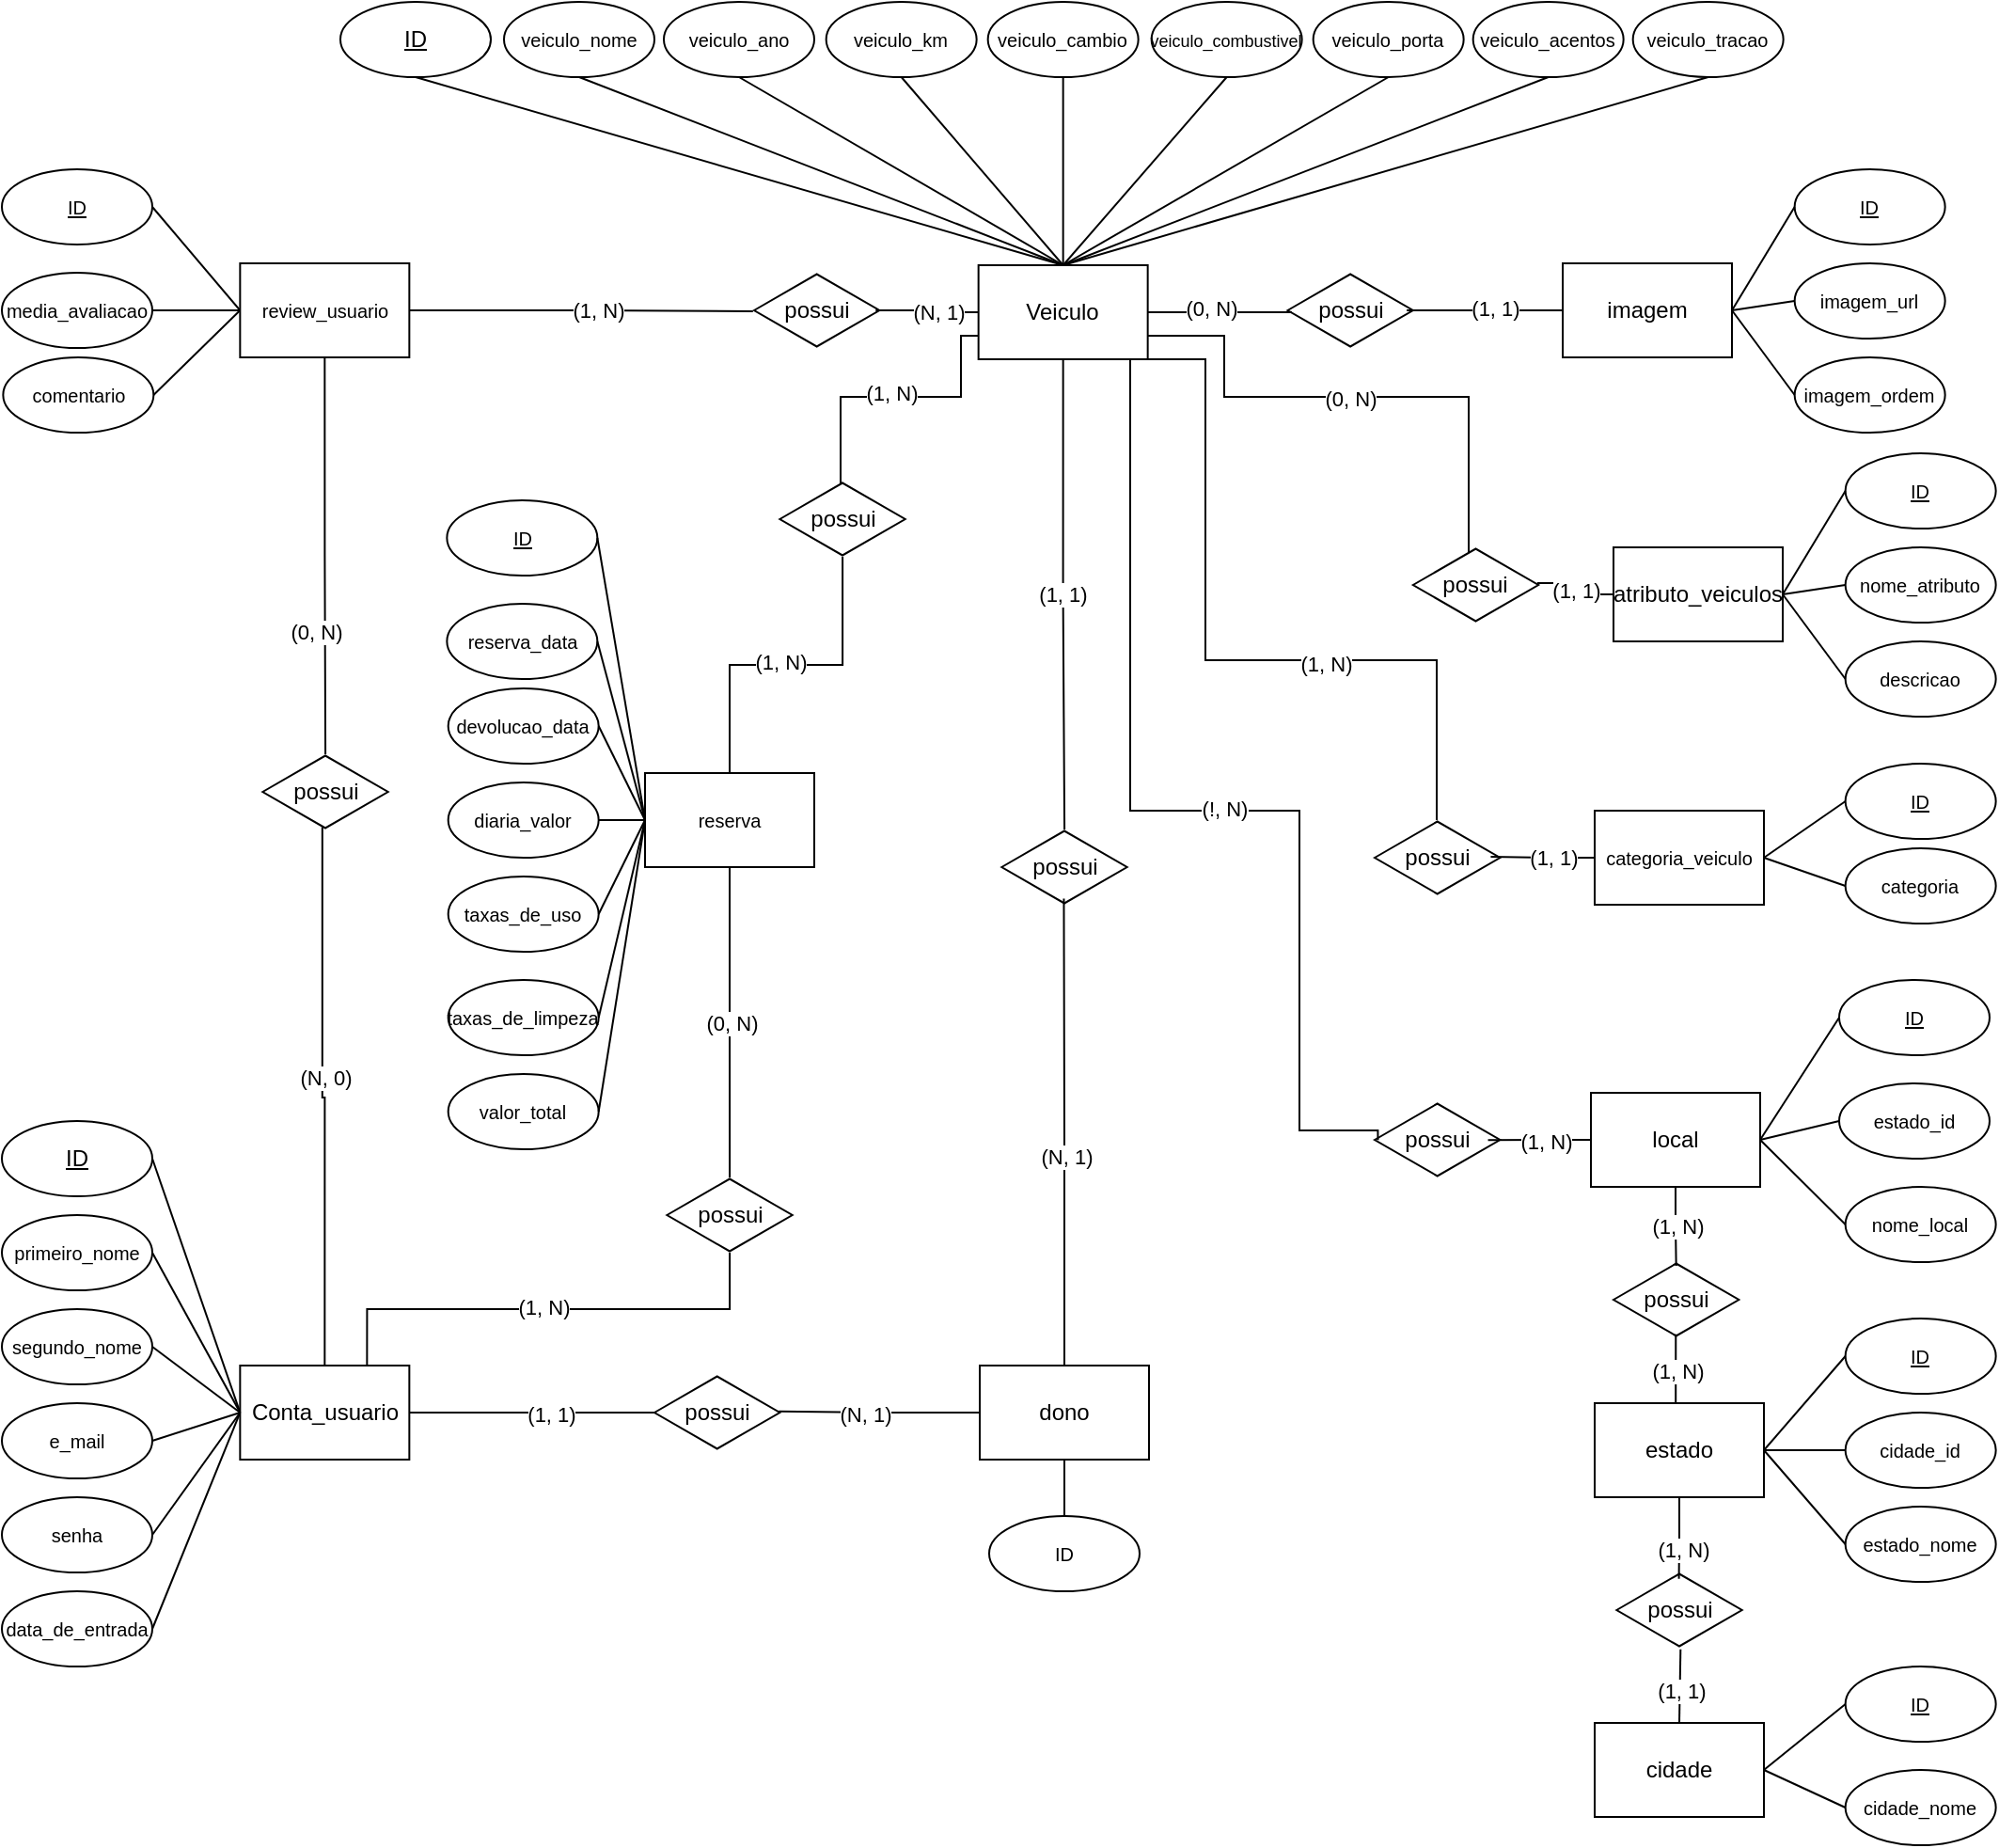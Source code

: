 <mxfile version="26.2.2">
  <diagram name="Página-1" id="MaBKxJqv_V6UGCbu_EVB">
    <mxGraphModel dx="2475" dy="948" grid="1" gridSize="10" guides="1" tooltips="1" connect="1" arrows="1" fold="1" page="1" pageScale="1" pageWidth="827" pageHeight="1169" math="0" shadow="0">
      <root>
        <mxCell id="0" />
        <mxCell id="1" parent="0" />
        <mxCell id="KZRNhTqpbelyh-CNQrek-55" style="edgeStyle=orthogonalEdgeStyle;rounded=0;orthogonalLoop=1;jettySize=auto;html=1;exitX=1;exitY=0.5;exitDx=0;exitDy=0;endArrow=none;startFill=0;" edge="1" parent="1" source="KZRNhTqpbelyh-CNQrek-3" target="KZRNhTqpbelyh-CNQrek-54">
          <mxGeometry relative="1" as="geometry" />
        </mxCell>
        <mxCell id="KZRNhTqpbelyh-CNQrek-57" value="(1, 1)" style="edgeLabel;html=1;align=center;verticalAlign=middle;resizable=0;points=[];" vertex="1" connectable="0" parent="KZRNhTqpbelyh-CNQrek-55">
          <mxGeometry x="0.162" y="-1" relative="1" as="geometry">
            <mxPoint as="offset" />
          </mxGeometry>
        </mxCell>
        <mxCell id="KZRNhTqpbelyh-CNQrek-180" style="edgeStyle=orthogonalEdgeStyle;rounded=0;orthogonalLoop=1;jettySize=auto;html=1;exitX=0.75;exitY=0;exitDx=0;exitDy=0;endArrow=none;startFill=0;" edge="1" parent="1" source="KZRNhTqpbelyh-CNQrek-3" target="KZRNhTqpbelyh-CNQrek-175">
          <mxGeometry relative="1" as="geometry" />
        </mxCell>
        <mxCell id="KZRNhTqpbelyh-CNQrek-181" value="(1, N)" style="edgeLabel;html=1;align=center;verticalAlign=middle;resizable=0;points=[];" vertex="1" connectable="0" parent="KZRNhTqpbelyh-CNQrek-180">
          <mxGeometry x="-0.023" y="1" relative="1" as="geometry">
            <mxPoint as="offset" />
          </mxGeometry>
        </mxCell>
        <mxCell id="KZRNhTqpbelyh-CNQrek-3" value="Conta_usuario" style="rounded=0;whiteSpace=wrap;html=1;" vertex="1" parent="1">
          <mxGeometry x="6.67" y="725" width="90" height="50" as="geometry" />
        </mxCell>
        <mxCell id="KZRNhTqpbelyh-CNQrek-4" value="&lt;u&gt;ID&lt;/u&gt;" style="ellipse;whiteSpace=wrap;html=1;" vertex="1" parent="1">
          <mxGeometry x="-120" y="595" width="80" height="40" as="geometry" />
        </mxCell>
        <mxCell id="KZRNhTqpbelyh-CNQrek-5" value="&lt;font style=&quot;font-size: 10px;&quot;&gt;primeiro_nome&lt;/font&gt;" style="ellipse;whiteSpace=wrap;html=1;" vertex="1" parent="1">
          <mxGeometry x="-120" y="645" width="80" height="40" as="geometry" />
        </mxCell>
        <mxCell id="KZRNhTqpbelyh-CNQrek-6" value="&lt;font style=&quot;font-size: 10px;&quot;&gt;segundo_nome&lt;/font&gt;" style="ellipse;whiteSpace=wrap;html=1;" vertex="1" parent="1">
          <mxGeometry x="-120" y="695" width="80" height="40" as="geometry" />
        </mxCell>
        <mxCell id="KZRNhTqpbelyh-CNQrek-7" value="&lt;font style=&quot;font-size: 10px;&quot;&gt;e_mail&lt;/font&gt;" style="ellipse;whiteSpace=wrap;html=1;" vertex="1" parent="1">
          <mxGeometry x="-120" y="745" width="80" height="40" as="geometry" />
        </mxCell>
        <mxCell id="KZRNhTqpbelyh-CNQrek-8" value="&lt;font style=&quot;font-size: 10px;&quot;&gt;data_de_entrada&lt;/font&gt;" style="ellipse;whiteSpace=wrap;html=1;" vertex="1" parent="1">
          <mxGeometry x="-120" y="845" width="80" height="40" as="geometry" />
        </mxCell>
        <mxCell id="KZRNhTqpbelyh-CNQrek-9" value="&lt;font style=&quot;font-size: 10px;&quot;&gt;senha&lt;/font&gt;" style="ellipse;whiteSpace=wrap;html=1;" vertex="1" parent="1">
          <mxGeometry x="-120" y="795" width="80" height="40" as="geometry" />
        </mxCell>
        <mxCell id="KZRNhTqpbelyh-CNQrek-13" value="" style="endArrow=none;html=1;rounded=0;entryX=1;entryY=0.5;entryDx=0;entryDy=0;exitX=0;exitY=0.5;exitDx=0;exitDy=0;" edge="1" parent="1" source="KZRNhTqpbelyh-CNQrek-3" target="KZRNhTqpbelyh-CNQrek-4">
          <mxGeometry width="50" height="50" relative="1" as="geometry">
            <mxPoint x="70" y="695" as="sourcePoint" />
            <mxPoint x="120" y="645" as="targetPoint" />
          </mxGeometry>
        </mxCell>
        <mxCell id="KZRNhTqpbelyh-CNQrek-14" value="" style="endArrow=none;html=1;rounded=0;entryX=1;entryY=0.5;entryDx=0;entryDy=0;exitX=0;exitY=0.5;exitDx=0;exitDy=0;" edge="1" parent="1" source="KZRNhTqpbelyh-CNQrek-3" target="KZRNhTqpbelyh-CNQrek-5">
          <mxGeometry width="50" height="50" relative="1" as="geometry">
            <mxPoint x="70" y="685" as="sourcePoint" />
            <mxPoint x="120" y="635" as="targetPoint" />
          </mxGeometry>
        </mxCell>
        <mxCell id="KZRNhTqpbelyh-CNQrek-15" value="" style="endArrow=none;html=1;rounded=0;entryX=1;entryY=0.5;entryDx=0;entryDy=0;exitX=0;exitY=0.5;exitDx=0;exitDy=0;" edge="1" parent="1" source="KZRNhTqpbelyh-CNQrek-3" target="KZRNhTqpbelyh-CNQrek-6">
          <mxGeometry width="50" height="50" relative="1" as="geometry">
            <mxPoint x="-10" y="835" as="sourcePoint" />
            <mxPoint x="40" y="785" as="targetPoint" />
          </mxGeometry>
        </mxCell>
        <mxCell id="KZRNhTqpbelyh-CNQrek-16" value="" style="endArrow=none;html=1;rounded=0;entryX=1;entryY=0.5;entryDx=0;entryDy=0;exitX=0;exitY=0.5;exitDx=0;exitDy=0;" edge="1" parent="1" source="KZRNhTqpbelyh-CNQrek-3" target="KZRNhTqpbelyh-CNQrek-7">
          <mxGeometry width="50" height="50" relative="1" as="geometry">
            <mxPoint x="80" y="725" as="sourcePoint" />
            <mxPoint x="130.0" y="675" as="targetPoint" />
          </mxGeometry>
        </mxCell>
        <mxCell id="KZRNhTqpbelyh-CNQrek-17" value="" style="endArrow=none;html=1;rounded=0;entryX=1;entryY=0.5;entryDx=0;entryDy=0;exitX=0;exitY=0.5;exitDx=0;exitDy=0;" edge="1" parent="1" source="KZRNhTqpbelyh-CNQrek-3" target="KZRNhTqpbelyh-CNQrek-9">
          <mxGeometry width="50" height="50" relative="1" as="geometry">
            <mxPoint x="80" y="725" as="sourcePoint" />
            <mxPoint x="130.0" y="675" as="targetPoint" />
          </mxGeometry>
        </mxCell>
        <mxCell id="KZRNhTqpbelyh-CNQrek-18" value="" style="endArrow=none;html=1;rounded=0;exitX=1;exitY=0.5;exitDx=0;exitDy=0;entryX=0;entryY=0.5;entryDx=0;entryDy=0;" edge="1" parent="1" source="KZRNhTqpbelyh-CNQrek-8" target="KZRNhTqpbelyh-CNQrek-3">
          <mxGeometry width="50" height="50" relative="1" as="geometry">
            <mxPoint x="80" y="725" as="sourcePoint" />
            <mxPoint x="130.0" y="675" as="targetPoint" />
          </mxGeometry>
        </mxCell>
        <mxCell id="KZRNhTqpbelyh-CNQrek-19" value="dono" style="rounded=0;whiteSpace=wrap;html=1;" vertex="1" parent="1">
          <mxGeometry x="400" y="725" width="90" height="50" as="geometry" />
        </mxCell>
        <mxCell id="KZRNhTqpbelyh-CNQrek-20" value="&lt;span style=&quot;font-size: 10px;&quot;&gt;ID&lt;/span&gt;" style="ellipse;whiteSpace=wrap;html=1;" vertex="1" parent="1">
          <mxGeometry x="405.0" y="805" width="80" height="40" as="geometry" />
        </mxCell>
        <mxCell id="KZRNhTqpbelyh-CNQrek-22" value="" style="endArrow=none;html=1;rounded=0;exitX=0.5;exitY=0;exitDx=0;exitDy=0;entryX=0.5;entryY=1;entryDx=0;entryDy=0;" edge="1" parent="1" source="KZRNhTqpbelyh-CNQrek-20" target="KZRNhTqpbelyh-CNQrek-19">
          <mxGeometry width="50" height="50" relative="1" as="geometry">
            <mxPoint x="156.66" y="915" as="sourcePoint" />
            <mxPoint x="206.66" y="865" as="targetPoint" />
          </mxGeometry>
        </mxCell>
        <mxCell id="KZRNhTqpbelyh-CNQrek-27" value="cidade" style="rounded=0;whiteSpace=wrap;html=1;" vertex="1" parent="1">
          <mxGeometry x="727" y="915" width="90" height="50" as="geometry" />
        </mxCell>
        <mxCell id="KZRNhTqpbelyh-CNQrek-28" value="&lt;span style=&quot;font-size: 10px;&quot;&gt;&lt;u&gt;ID&lt;/u&gt;&lt;/span&gt;" style="ellipse;whiteSpace=wrap;html=1;" vertex="1" parent="1">
          <mxGeometry x="860.33" y="885" width="80" height="40" as="geometry" />
        </mxCell>
        <mxCell id="KZRNhTqpbelyh-CNQrek-29" value="&lt;font style=&quot;font-size: 10px;&quot;&gt;cidade_nome&lt;/font&gt;" style="ellipse;whiteSpace=wrap;html=1;" vertex="1" parent="1">
          <mxGeometry x="860.33" y="940" width="80" height="40" as="geometry" />
        </mxCell>
        <mxCell id="KZRNhTqpbelyh-CNQrek-30" value="" style="endArrow=none;html=1;rounded=0;exitX=0;exitY=0.5;exitDx=0;exitDy=0;entryX=1;entryY=0.5;entryDx=0;entryDy=0;" edge="1" parent="1" source="KZRNhTqpbelyh-CNQrek-28" target="KZRNhTqpbelyh-CNQrek-27">
          <mxGeometry width="50" height="50" relative="1" as="geometry">
            <mxPoint x="1113.33" y="930" as="sourcePoint" />
            <mxPoint x="1163.33" y="880" as="targetPoint" />
          </mxGeometry>
        </mxCell>
        <mxCell id="KZRNhTqpbelyh-CNQrek-31" value="" style="endArrow=none;html=1;rounded=0;exitX=0;exitY=0.5;exitDx=0;exitDy=0;entryX=1;entryY=0.5;entryDx=0;entryDy=0;" edge="1" parent="1" source="KZRNhTqpbelyh-CNQrek-29" target="KZRNhTqpbelyh-CNQrek-27">
          <mxGeometry width="50" height="50" relative="1" as="geometry">
            <mxPoint x="1053.33" y="940" as="sourcePoint" />
            <mxPoint x="1103.33" y="965" as="targetPoint" />
          </mxGeometry>
        </mxCell>
        <mxCell id="KZRNhTqpbelyh-CNQrek-32" value="estado" style="rounded=0;whiteSpace=wrap;html=1;" vertex="1" parent="1">
          <mxGeometry x="727" y="745" width="90" height="50" as="geometry" />
        </mxCell>
        <mxCell id="KZRNhTqpbelyh-CNQrek-33" value="&lt;span style=&quot;font-size: 10px;&quot;&gt;&lt;u&gt;ID&lt;/u&gt;&lt;/span&gt;" style="ellipse;whiteSpace=wrap;html=1;" vertex="1" parent="1">
          <mxGeometry x="860.33" y="700" width="80" height="40" as="geometry" />
        </mxCell>
        <mxCell id="KZRNhTqpbelyh-CNQrek-34" value="&lt;font style=&quot;font-size: 10px;&quot;&gt;cidade_id&lt;/font&gt;" style="ellipse;whiteSpace=wrap;html=1;" vertex="1" parent="1">
          <mxGeometry x="860.33" y="750" width="80" height="40" as="geometry" />
        </mxCell>
        <mxCell id="KZRNhTqpbelyh-CNQrek-35" value="" style="endArrow=none;html=1;rounded=0;exitX=0;exitY=0.5;exitDx=0;exitDy=0;entryX=1;entryY=0.5;entryDx=0;entryDy=0;" edge="1" parent="1" source="KZRNhTqpbelyh-CNQrek-33" target="KZRNhTqpbelyh-CNQrek-32">
          <mxGeometry width="50" height="50" relative="1" as="geometry">
            <mxPoint x="1113.33" y="740" as="sourcePoint" />
            <mxPoint x="1163.33" y="690" as="targetPoint" />
          </mxGeometry>
        </mxCell>
        <mxCell id="KZRNhTqpbelyh-CNQrek-36" value="" style="endArrow=none;html=1;rounded=0;exitX=0;exitY=0.5;exitDx=0;exitDy=0;entryX=1;entryY=0.5;entryDx=0;entryDy=0;" edge="1" parent="1" source="KZRNhTqpbelyh-CNQrek-34" target="KZRNhTqpbelyh-CNQrek-32">
          <mxGeometry width="50" height="50" relative="1" as="geometry">
            <mxPoint x="1053.33" y="750" as="sourcePoint" />
            <mxPoint x="1103.33" y="775" as="targetPoint" />
          </mxGeometry>
        </mxCell>
        <mxCell id="KZRNhTqpbelyh-CNQrek-37" value="&lt;font style=&quot;font-size: 10px;&quot;&gt;estado_nome&lt;/font&gt;" style="ellipse;whiteSpace=wrap;html=1;" vertex="1" parent="1">
          <mxGeometry x="860.33" y="800" width="80" height="40" as="geometry" />
        </mxCell>
        <mxCell id="KZRNhTqpbelyh-CNQrek-38" value="" style="endArrow=none;html=1;rounded=0;exitX=0;exitY=0.5;exitDx=0;exitDy=0;entryX=1;entryY=0.5;entryDx=0;entryDy=0;" edge="1" parent="1" source="KZRNhTqpbelyh-CNQrek-37" target="KZRNhTqpbelyh-CNQrek-32">
          <mxGeometry width="50" height="50" relative="1" as="geometry">
            <mxPoint x="1053.66" y="750" as="sourcePoint" />
            <mxPoint x="1099.66" y="805" as="targetPoint" />
          </mxGeometry>
        </mxCell>
        <mxCell id="KZRNhTqpbelyh-CNQrek-39" value="local" style="rounded=0;whiteSpace=wrap;html=1;" vertex="1" parent="1">
          <mxGeometry x="725" y="580" width="90" height="50" as="geometry" />
        </mxCell>
        <mxCell id="KZRNhTqpbelyh-CNQrek-40" value="&lt;span style=&quot;font-size: 10px;&quot;&gt;&lt;u&gt;ID&lt;/u&gt;&lt;/span&gt;" style="ellipse;whiteSpace=wrap;html=1;" vertex="1" parent="1">
          <mxGeometry x="857" y="520" width="80" height="40" as="geometry" />
        </mxCell>
        <mxCell id="KZRNhTqpbelyh-CNQrek-41" value="&lt;font style=&quot;font-size: 10px;&quot;&gt;estado_id&lt;/font&gt;" style="ellipse;whiteSpace=wrap;html=1;" vertex="1" parent="1">
          <mxGeometry x="857" y="575" width="80" height="40" as="geometry" />
        </mxCell>
        <mxCell id="KZRNhTqpbelyh-CNQrek-42" value="" style="endArrow=none;html=1;rounded=0;exitX=0;exitY=0.5;exitDx=0;exitDy=0;entryX=1;entryY=0.5;entryDx=0;entryDy=0;" edge="1" parent="1" source="KZRNhTqpbelyh-CNQrek-40" target="KZRNhTqpbelyh-CNQrek-39">
          <mxGeometry width="50" height="50" relative="1" as="geometry">
            <mxPoint x="1167" y="540" as="sourcePoint" />
            <mxPoint x="1217" y="490" as="targetPoint" />
          </mxGeometry>
        </mxCell>
        <mxCell id="KZRNhTqpbelyh-CNQrek-43" value="" style="endArrow=none;html=1;rounded=0;exitX=0;exitY=0.5;exitDx=0;exitDy=0;entryX=1;entryY=0.5;entryDx=0;entryDy=0;" edge="1" parent="1" source="KZRNhTqpbelyh-CNQrek-41" target="KZRNhTqpbelyh-CNQrek-39">
          <mxGeometry width="50" height="50" relative="1" as="geometry">
            <mxPoint x="1107" y="550" as="sourcePoint" />
            <mxPoint x="1157" y="575" as="targetPoint" />
          </mxGeometry>
        </mxCell>
        <mxCell id="KZRNhTqpbelyh-CNQrek-44" value="&lt;font style=&quot;font-size: 10px;&quot;&gt;nome_local&lt;/font&gt;" style="ellipse;whiteSpace=wrap;html=1;" vertex="1" parent="1">
          <mxGeometry x="860.33" y="630" width="80" height="40" as="geometry" />
        </mxCell>
        <mxCell id="KZRNhTqpbelyh-CNQrek-45" value="" style="endArrow=none;html=1;rounded=0;exitX=0;exitY=0.5;exitDx=0;exitDy=0;entryX=1;entryY=0.5;entryDx=0;entryDy=0;" edge="1" parent="1" source="KZRNhTqpbelyh-CNQrek-44" target="KZRNhTqpbelyh-CNQrek-39">
          <mxGeometry width="50" height="50" relative="1" as="geometry">
            <mxPoint x="1107.33" y="550" as="sourcePoint" />
            <mxPoint x="1153.33" y="605" as="targetPoint" />
          </mxGeometry>
        </mxCell>
        <mxCell id="KZRNhTqpbelyh-CNQrek-46" value="&lt;font style=&quot;font-size: 10px;&quot;&gt;categoria_veiculo&lt;/font&gt;" style="rounded=0;whiteSpace=wrap;html=1;" vertex="1" parent="1">
          <mxGeometry x="727.0" y="430" width="90" height="50" as="geometry" />
        </mxCell>
        <mxCell id="KZRNhTqpbelyh-CNQrek-47" value="&lt;span style=&quot;font-size: 10px;&quot;&gt;&lt;u&gt;ID&lt;/u&gt;&lt;/span&gt;" style="ellipse;whiteSpace=wrap;html=1;" vertex="1" parent="1">
          <mxGeometry x="860.33" y="405" width="80" height="40" as="geometry" />
        </mxCell>
        <mxCell id="KZRNhTqpbelyh-CNQrek-48" value="&lt;font style=&quot;font-size: 10px;&quot;&gt;categoria&lt;/font&gt;" style="ellipse;whiteSpace=wrap;html=1;" vertex="1" parent="1">
          <mxGeometry x="860.33" y="450" width="80" height="40" as="geometry" />
        </mxCell>
        <mxCell id="KZRNhTqpbelyh-CNQrek-49" value="" style="endArrow=none;html=1;rounded=0;exitX=0;exitY=0.5;exitDx=0;exitDy=0;entryX=1;entryY=0.5;entryDx=0;entryDy=0;" edge="1" parent="1" source="KZRNhTqpbelyh-CNQrek-47" target="KZRNhTqpbelyh-CNQrek-46">
          <mxGeometry width="50" height="50" relative="1" as="geometry">
            <mxPoint x="850" y="425" as="sourcePoint" />
            <mxPoint x="900" y="375" as="targetPoint" />
          </mxGeometry>
        </mxCell>
        <mxCell id="KZRNhTqpbelyh-CNQrek-50" value="" style="endArrow=none;html=1;rounded=0;exitX=0;exitY=0.5;exitDx=0;exitDy=0;entryX=1;entryY=0.5;entryDx=0;entryDy=0;" edge="1" parent="1" source="KZRNhTqpbelyh-CNQrek-48" target="KZRNhTqpbelyh-CNQrek-46">
          <mxGeometry width="50" height="50" relative="1" as="geometry">
            <mxPoint x="790" y="435" as="sourcePoint" />
            <mxPoint x="840" y="460" as="targetPoint" />
          </mxGeometry>
        </mxCell>
        <mxCell id="KZRNhTqpbelyh-CNQrek-80" style="edgeStyle=orthogonalEdgeStyle;rounded=0;orthogonalLoop=1;jettySize=auto;html=1;exitX=0.5;exitY=1;exitDx=0;exitDy=0;endArrow=none;startFill=0;" edge="1" parent="1" source="KZRNhTqpbelyh-CNQrek-51" target="KZRNhTqpbelyh-CNQrek-79">
          <mxGeometry relative="1" as="geometry" />
        </mxCell>
        <mxCell id="KZRNhTqpbelyh-CNQrek-83" value="(1, 1)" style="edgeLabel;html=1;align=center;verticalAlign=middle;resizable=0;points=[];" vertex="1" connectable="0" parent="KZRNhTqpbelyh-CNQrek-80">
          <mxGeometry x="-0.007" relative="1" as="geometry">
            <mxPoint x="-1" as="offset" />
          </mxGeometry>
        </mxCell>
        <mxCell id="KZRNhTqpbelyh-CNQrek-109" style="edgeStyle=orthogonalEdgeStyle;rounded=0;orthogonalLoop=1;jettySize=auto;html=1;exitX=1;exitY=0.75;exitDx=0;exitDy=0;entryX=0.495;entryY=0.1;entryDx=0;entryDy=0;entryPerimeter=0;endArrow=none;startFill=0;" edge="1" parent="1" source="KZRNhTqpbelyh-CNQrek-51" target="KZRNhTqpbelyh-CNQrek-110">
          <mxGeometry relative="1" as="geometry">
            <mxPoint x="600" y="260" as="targetPoint" />
            <Array as="points">
              <mxPoint x="530" y="178" />
              <mxPoint x="530" y="210" />
              <mxPoint x="660" y="210" />
              <mxPoint x="660" y="294" />
            </Array>
          </mxGeometry>
        </mxCell>
        <mxCell id="KZRNhTqpbelyh-CNQrek-111" value="(0, N)" style="edgeLabel;html=1;align=center;verticalAlign=middle;resizable=0;points=[];" vertex="1" connectable="0" parent="KZRNhTqpbelyh-CNQrek-109">
          <mxGeometry x="-0.04" y="-1" relative="1" as="geometry">
            <mxPoint as="offset" />
          </mxGeometry>
        </mxCell>
        <mxCell id="KZRNhTqpbelyh-CNQrek-199" style="edgeStyle=orthogonalEdgeStyle;rounded=0;orthogonalLoop=1;jettySize=auto;html=1;exitX=1;exitY=1;exitDx=0;exitDy=0;endArrow=none;startFill=0;" edge="1" parent="1" source="KZRNhTqpbelyh-CNQrek-51" target="KZRNhTqpbelyh-CNQrek-197">
          <mxGeometry relative="1" as="geometry">
            <Array as="points">
              <mxPoint x="520" y="190" />
              <mxPoint x="520" y="350" />
              <mxPoint x="643" y="350" />
            </Array>
          </mxGeometry>
        </mxCell>
        <mxCell id="KZRNhTqpbelyh-CNQrek-203" value="(1, N)" style="edgeLabel;html=1;align=center;verticalAlign=middle;resizable=0;points=[];" vertex="1" connectable="0" parent="KZRNhTqpbelyh-CNQrek-199">
          <mxGeometry x="0.273" y="-2" relative="1" as="geometry">
            <mxPoint as="offset" />
          </mxGeometry>
        </mxCell>
        <mxCell id="KZRNhTqpbelyh-CNQrek-51" value="Veiculo" style="rounded=0;whiteSpace=wrap;html=1;" vertex="1" parent="1">
          <mxGeometry x="399.33" y="140" width="90" height="50" as="geometry" />
        </mxCell>
        <mxCell id="KZRNhTqpbelyh-CNQrek-52" value="&lt;u&gt;ID&lt;/u&gt;" style="ellipse;whiteSpace=wrap;html=1;" vertex="1" parent="1">
          <mxGeometry x="60" width="80" height="40" as="geometry" />
        </mxCell>
        <mxCell id="KZRNhTqpbelyh-CNQrek-53" value="&lt;font style=&quot;font-size: 10px;&quot;&gt;veiculo_nome&lt;/font&gt;" style="ellipse;whiteSpace=wrap;html=1;" vertex="1" parent="1">
          <mxGeometry x="147" width="80" height="40" as="geometry" />
        </mxCell>
        <mxCell id="KZRNhTqpbelyh-CNQrek-54" value="possui" style="html=1;whiteSpace=wrap;aspect=fixed;shape=isoRectangle;" vertex="1" parent="1">
          <mxGeometry x="227" y="730" width="66.67" height="40" as="geometry" />
        </mxCell>
        <mxCell id="KZRNhTqpbelyh-CNQrek-56" style="edgeStyle=orthogonalEdgeStyle;rounded=0;orthogonalLoop=1;jettySize=auto;html=1;exitX=0;exitY=0.5;exitDx=0;exitDy=0;endArrow=none;startFill=0;entryX=0.992;entryY=0.484;entryDx=0;entryDy=0;entryPerimeter=0;" edge="1" parent="1" source="KZRNhTqpbelyh-CNQrek-19" target="KZRNhTqpbelyh-CNQrek-54">
          <mxGeometry relative="1" as="geometry">
            <mxPoint x="340" y="750" as="targetPoint" />
            <Array as="points" />
          </mxGeometry>
        </mxCell>
        <mxCell id="KZRNhTqpbelyh-CNQrek-59" value="(N, 1)" style="edgeLabel;html=1;align=center;verticalAlign=middle;resizable=0;points=[];" vertex="1" connectable="0" parent="KZRNhTqpbelyh-CNQrek-56">
          <mxGeometry x="0.148" y="1" relative="1" as="geometry">
            <mxPoint as="offset" />
          </mxGeometry>
        </mxCell>
        <mxCell id="KZRNhTqpbelyh-CNQrek-60" value="&lt;font style=&quot;font-size: 10px;&quot;&gt;veiculo_ano&lt;/font&gt;" style="ellipse;whiteSpace=wrap;html=1;" vertex="1" parent="1">
          <mxGeometry x="232" width="80" height="40" as="geometry" />
        </mxCell>
        <mxCell id="KZRNhTqpbelyh-CNQrek-61" value="&lt;font style=&quot;font-size: 10px;&quot;&gt;veiculo_km&lt;/font&gt;" style="ellipse;whiteSpace=wrap;html=1;" vertex="1" parent="1">
          <mxGeometry x="318.33" width="80" height="40" as="geometry" />
        </mxCell>
        <mxCell id="KZRNhTqpbelyh-CNQrek-62" value="&lt;font style=&quot;font-size: 10px;&quot;&gt;veiculo_cambio&lt;/font&gt;" style="ellipse;whiteSpace=wrap;html=1;" vertex="1" parent="1">
          <mxGeometry x="404.33" width="80" height="40" as="geometry" />
        </mxCell>
        <mxCell id="KZRNhTqpbelyh-CNQrek-63" value="&lt;font style=&quot;font-size: 9px;&quot;&gt;veiculo_combustivel&lt;/font&gt;" style="ellipse;whiteSpace=wrap;html=1;" vertex="1" parent="1">
          <mxGeometry x="491.33" width="80" height="40" as="geometry" />
        </mxCell>
        <mxCell id="KZRNhTqpbelyh-CNQrek-64" value="&lt;font style=&quot;font-size: 10px;&quot;&gt;veiculo_porta&lt;/font&gt;" style="ellipse;whiteSpace=wrap;html=1;" vertex="1" parent="1">
          <mxGeometry x="577.33" width="80" height="40" as="geometry" />
        </mxCell>
        <mxCell id="KZRNhTqpbelyh-CNQrek-65" value="&lt;font style=&quot;font-size: 10px;&quot;&gt;veiculo_acentos&lt;/font&gt;" style="ellipse;whiteSpace=wrap;html=1;" vertex="1" parent="1">
          <mxGeometry x="662.33" width="80" height="40" as="geometry" />
        </mxCell>
        <mxCell id="KZRNhTqpbelyh-CNQrek-66" value="&lt;font style=&quot;font-size: 10px;&quot;&gt;veiculo_tracao&lt;/font&gt;" style="ellipse;whiteSpace=wrap;html=1;" vertex="1" parent="1">
          <mxGeometry x="747.33" width="80" height="40" as="geometry" />
        </mxCell>
        <mxCell id="KZRNhTqpbelyh-CNQrek-69" value="" style="endArrow=none;html=1;rounded=0;entryX=0.5;entryY=1;entryDx=0;entryDy=0;exitX=0.5;exitY=0;exitDx=0;exitDy=0;" edge="1" parent="1" source="KZRNhTqpbelyh-CNQrek-51" target="KZRNhTqpbelyh-CNQrek-52">
          <mxGeometry width="50" height="50" relative="1" as="geometry">
            <mxPoint x="447.33" y="170" as="sourcePoint" />
            <mxPoint x="497.33" y="120" as="targetPoint" />
          </mxGeometry>
        </mxCell>
        <mxCell id="KZRNhTqpbelyh-CNQrek-71" value="" style="endArrow=none;html=1;rounded=0;entryX=0.5;entryY=1;entryDx=0;entryDy=0;exitX=0.5;exitY=0;exitDx=0;exitDy=0;" edge="1" parent="1" source="KZRNhTqpbelyh-CNQrek-51" target="KZRNhTqpbelyh-CNQrek-53">
          <mxGeometry width="50" height="50" relative="1" as="geometry">
            <mxPoint x="447.33" y="110" as="sourcePoint" />
            <mxPoint x="110.33" y="50" as="targetPoint" />
          </mxGeometry>
        </mxCell>
        <mxCell id="KZRNhTqpbelyh-CNQrek-72" value="" style="endArrow=none;html=1;rounded=0;entryX=0.5;entryY=1;entryDx=0;entryDy=0;exitX=0.5;exitY=0;exitDx=0;exitDy=0;" edge="1" parent="1" source="KZRNhTqpbelyh-CNQrek-51" target="KZRNhTqpbelyh-CNQrek-60">
          <mxGeometry width="50" height="50" relative="1" as="geometry">
            <mxPoint x="456.33" y="120" as="sourcePoint" />
            <mxPoint x="197.33" y="50" as="targetPoint" />
          </mxGeometry>
        </mxCell>
        <mxCell id="KZRNhTqpbelyh-CNQrek-73" value="" style="endArrow=none;html=1;rounded=0;entryX=0.5;entryY=1;entryDx=0;entryDy=0;exitX=0.5;exitY=0;exitDx=0;exitDy=0;" edge="1" parent="1" source="KZRNhTqpbelyh-CNQrek-51" target="KZRNhTqpbelyh-CNQrek-61">
          <mxGeometry width="50" height="50" relative="1" as="geometry">
            <mxPoint x="466.33" y="130" as="sourcePoint" />
            <mxPoint x="207.33" y="60" as="targetPoint" />
          </mxGeometry>
        </mxCell>
        <mxCell id="KZRNhTqpbelyh-CNQrek-74" value="" style="endArrow=none;html=1;rounded=0;entryX=0.5;entryY=1;entryDx=0;entryDy=0;exitX=0.5;exitY=0;exitDx=0;exitDy=0;" edge="1" parent="1" source="KZRNhTqpbelyh-CNQrek-51" target="KZRNhTqpbelyh-CNQrek-62">
          <mxGeometry width="50" height="50" relative="1" as="geometry">
            <mxPoint x="476.33" y="140" as="sourcePoint" />
            <mxPoint x="217.33" y="70" as="targetPoint" />
          </mxGeometry>
        </mxCell>
        <mxCell id="KZRNhTqpbelyh-CNQrek-75" value="" style="endArrow=none;html=1;rounded=0;entryX=0.5;entryY=1;entryDx=0;entryDy=0;exitX=0.5;exitY=0;exitDx=0;exitDy=0;" edge="1" parent="1" source="KZRNhTqpbelyh-CNQrek-51" target="KZRNhTqpbelyh-CNQrek-63">
          <mxGeometry width="50" height="50" relative="1" as="geometry">
            <mxPoint x="456.33" y="120" as="sourcePoint" />
            <mxPoint x="454.33" y="50" as="targetPoint" />
          </mxGeometry>
        </mxCell>
        <mxCell id="KZRNhTqpbelyh-CNQrek-76" value="" style="endArrow=none;html=1;rounded=0;entryX=0.5;entryY=1;entryDx=0;entryDy=0;exitX=0.5;exitY=0;exitDx=0;exitDy=0;" edge="1" parent="1" source="KZRNhTqpbelyh-CNQrek-51" target="KZRNhTqpbelyh-CNQrek-64">
          <mxGeometry width="50" height="50" relative="1" as="geometry">
            <mxPoint x="456.33" y="120" as="sourcePoint" />
            <mxPoint x="541.33" y="50" as="targetPoint" />
          </mxGeometry>
        </mxCell>
        <mxCell id="KZRNhTqpbelyh-CNQrek-77" value="" style="endArrow=none;html=1;rounded=0;entryX=0.5;entryY=1;entryDx=0;entryDy=0;exitX=0.5;exitY=0;exitDx=0;exitDy=0;" edge="1" parent="1" source="KZRNhTqpbelyh-CNQrek-51" target="KZRNhTqpbelyh-CNQrek-65">
          <mxGeometry width="50" height="50" relative="1" as="geometry">
            <mxPoint x="456.33" y="120" as="sourcePoint" />
            <mxPoint x="627.33" y="50" as="targetPoint" />
          </mxGeometry>
        </mxCell>
        <mxCell id="KZRNhTqpbelyh-CNQrek-78" value="" style="endArrow=none;html=1;rounded=0;entryX=0.5;entryY=1;entryDx=0;entryDy=0;exitX=0.5;exitY=0;exitDx=0;exitDy=0;" edge="1" parent="1" source="KZRNhTqpbelyh-CNQrek-51" target="KZRNhTqpbelyh-CNQrek-66">
          <mxGeometry width="50" height="50" relative="1" as="geometry">
            <mxPoint x="456.33" y="120" as="sourcePoint" />
            <mxPoint x="712.33" y="50" as="targetPoint" />
          </mxGeometry>
        </mxCell>
        <mxCell id="KZRNhTqpbelyh-CNQrek-79" value="possui" style="html=1;whiteSpace=wrap;aspect=fixed;shape=isoRectangle;" vertex="1" parent="1">
          <mxGeometry x="411.66" y="440" width="66.67" height="40" as="geometry" />
        </mxCell>
        <mxCell id="KZRNhTqpbelyh-CNQrek-81" style="edgeStyle=orthogonalEdgeStyle;rounded=0;orthogonalLoop=1;jettySize=auto;html=1;exitX=0.5;exitY=0;exitDx=0;exitDy=0;entryX=0.496;entryY=0.918;entryDx=0;entryDy=0;entryPerimeter=0;endArrow=none;startFill=0;" edge="1" parent="1" source="KZRNhTqpbelyh-CNQrek-19" target="KZRNhTqpbelyh-CNQrek-79">
          <mxGeometry relative="1" as="geometry" />
        </mxCell>
        <mxCell id="KZRNhTqpbelyh-CNQrek-84" value="(N, 1)" style="edgeLabel;html=1;align=center;verticalAlign=middle;resizable=0;points=[];" vertex="1" connectable="0" parent="KZRNhTqpbelyh-CNQrek-81">
          <mxGeometry x="-0.103" y="-1" relative="1" as="geometry">
            <mxPoint as="offset" />
          </mxGeometry>
        </mxCell>
        <mxCell id="KZRNhTqpbelyh-CNQrek-85" value="imagem" style="rounded=0;whiteSpace=wrap;html=1;" vertex="1" parent="1">
          <mxGeometry x="710.0" y="139" width="90" height="50" as="geometry" />
        </mxCell>
        <mxCell id="KZRNhTqpbelyh-CNQrek-86" value="&lt;span style=&quot;font-size: 10px;&quot;&gt;&lt;u&gt;ID&lt;/u&gt;&lt;/span&gt;" style="ellipse;whiteSpace=wrap;html=1;" vertex="1" parent="1">
          <mxGeometry x="833.33" y="89" width="80" height="40" as="geometry" />
        </mxCell>
        <mxCell id="KZRNhTqpbelyh-CNQrek-87" value="&lt;font style=&quot;font-size: 10px;&quot;&gt;imagem_url&lt;/font&gt;" style="ellipse;whiteSpace=wrap;html=1;" vertex="1" parent="1">
          <mxGeometry x="833.33" y="139" width="80" height="40" as="geometry" />
        </mxCell>
        <mxCell id="KZRNhTqpbelyh-CNQrek-88" value="" style="endArrow=none;html=1;rounded=0;exitX=0;exitY=0.5;exitDx=0;exitDy=0;entryX=1;entryY=0.5;entryDx=0;entryDy=0;" edge="1" parent="1" source="KZRNhTqpbelyh-CNQrek-86" target="KZRNhTqpbelyh-CNQrek-85">
          <mxGeometry width="50" height="50" relative="1" as="geometry">
            <mxPoint x="733.33" y="109" as="sourcePoint" />
            <mxPoint x="783.33" y="59" as="targetPoint" />
          </mxGeometry>
        </mxCell>
        <mxCell id="KZRNhTqpbelyh-CNQrek-89" value="" style="endArrow=none;html=1;rounded=0;exitX=0;exitY=0.5;exitDx=0;exitDy=0;entryX=1;entryY=0.5;entryDx=0;entryDy=0;" edge="1" parent="1" source="KZRNhTqpbelyh-CNQrek-87" target="KZRNhTqpbelyh-CNQrek-85">
          <mxGeometry width="50" height="50" relative="1" as="geometry">
            <mxPoint x="673.33" y="119" as="sourcePoint" />
            <mxPoint x="723.33" y="144" as="targetPoint" />
          </mxGeometry>
        </mxCell>
        <mxCell id="KZRNhTqpbelyh-CNQrek-90" value="&lt;font style=&quot;font-size: 10px;&quot;&gt;imagem_ordem&lt;/font&gt;" style="ellipse;whiteSpace=wrap;html=1;" vertex="1" parent="1">
          <mxGeometry x="833.33" y="189" width="80" height="40" as="geometry" />
        </mxCell>
        <mxCell id="KZRNhTqpbelyh-CNQrek-91" value="" style="endArrow=none;html=1;rounded=0;exitX=0;exitY=0.5;exitDx=0;exitDy=0;entryX=1;entryY=0.5;entryDx=0;entryDy=0;" edge="1" parent="1" source="KZRNhTqpbelyh-CNQrek-90" target="KZRNhTqpbelyh-CNQrek-85">
          <mxGeometry width="50" height="50" relative="1" as="geometry">
            <mxPoint x="673.66" y="119" as="sourcePoint" />
            <mxPoint x="719.66" y="174" as="targetPoint" />
          </mxGeometry>
        </mxCell>
        <mxCell id="KZRNhTqpbelyh-CNQrek-93" value="possui" style="html=1;whiteSpace=wrap;aspect=fixed;shape=isoRectangle;" vertex="1" parent="1">
          <mxGeometry x="563.73" y="144" width="66.67" height="40" as="geometry" />
        </mxCell>
        <mxCell id="KZRNhTqpbelyh-CNQrek-95" style="edgeStyle=orthogonalEdgeStyle;rounded=0;orthogonalLoop=1;jettySize=auto;html=1;exitX=1;exitY=0.5;exitDx=0;exitDy=0;entryX=0.034;entryY=0.525;entryDx=0;entryDy=0;entryPerimeter=0;endArrow=none;startFill=0;" edge="1" parent="1" source="KZRNhTqpbelyh-CNQrek-51" target="KZRNhTqpbelyh-CNQrek-93">
          <mxGeometry relative="1" as="geometry" />
        </mxCell>
        <mxCell id="KZRNhTqpbelyh-CNQrek-100" value="(0, N)" style="edgeLabel;html=1;align=center;verticalAlign=middle;resizable=0;points=[];" vertex="1" connectable="0" parent="KZRNhTqpbelyh-CNQrek-95">
          <mxGeometry x="-0.122" y="2" relative="1" as="geometry">
            <mxPoint as="offset" />
          </mxGeometry>
        </mxCell>
        <mxCell id="KZRNhTqpbelyh-CNQrek-96" style="edgeStyle=orthogonalEdgeStyle;rounded=0;orthogonalLoop=1;jettySize=auto;html=1;exitX=0;exitY=0.5;exitDx=0;exitDy=0;entryX=0.949;entryY=0.5;entryDx=0;entryDy=0;entryPerimeter=0;endArrow=none;startFill=0;" edge="1" parent="1" source="KZRNhTqpbelyh-CNQrek-85" target="KZRNhTqpbelyh-CNQrek-93">
          <mxGeometry relative="1" as="geometry" />
        </mxCell>
        <mxCell id="KZRNhTqpbelyh-CNQrek-99" value="(1, 1)" style="edgeLabel;html=1;align=center;verticalAlign=middle;resizable=0;points=[];" vertex="1" connectable="0" parent="KZRNhTqpbelyh-CNQrek-96">
          <mxGeometry x="-0.133" y="-1" relative="1" as="geometry">
            <mxPoint as="offset" />
          </mxGeometry>
        </mxCell>
        <mxCell id="KZRNhTqpbelyh-CNQrek-101" value="atributo_veiculos" style="rounded=0;whiteSpace=wrap;html=1;" vertex="1" parent="1">
          <mxGeometry x="737.0" y="290" width="90" height="50" as="geometry" />
        </mxCell>
        <mxCell id="KZRNhTqpbelyh-CNQrek-102" value="&lt;span style=&quot;font-size: 10px;&quot;&gt;&lt;u&gt;ID&lt;/u&gt;&lt;/span&gt;" style="ellipse;whiteSpace=wrap;html=1;" vertex="1" parent="1">
          <mxGeometry x="860.33" y="240" width="80" height="40" as="geometry" />
        </mxCell>
        <mxCell id="KZRNhTqpbelyh-CNQrek-103" value="&lt;font style=&quot;font-size: 10px;&quot;&gt;nome_atributo&lt;/font&gt;" style="ellipse;whiteSpace=wrap;html=1;" vertex="1" parent="1">
          <mxGeometry x="860.33" y="290" width="80" height="40" as="geometry" />
        </mxCell>
        <mxCell id="KZRNhTqpbelyh-CNQrek-104" value="" style="endArrow=none;html=1;rounded=0;exitX=0;exitY=0.5;exitDx=0;exitDy=0;entryX=1;entryY=0.5;entryDx=0;entryDy=0;" edge="1" parent="1" source="KZRNhTqpbelyh-CNQrek-102" target="KZRNhTqpbelyh-CNQrek-101">
          <mxGeometry width="50" height="50" relative="1" as="geometry">
            <mxPoint x="760.33" y="260" as="sourcePoint" />
            <mxPoint x="810.33" y="210" as="targetPoint" />
          </mxGeometry>
        </mxCell>
        <mxCell id="KZRNhTqpbelyh-CNQrek-105" value="" style="endArrow=none;html=1;rounded=0;exitX=0;exitY=0.5;exitDx=0;exitDy=0;entryX=1;entryY=0.5;entryDx=0;entryDy=0;" edge="1" parent="1" source="KZRNhTqpbelyh-CNQrek-103" target="KZRNhTqpbelyh-CNQrek-101">
          <mxGeometry width="50" height="50" relative="1" as="geometry">
            <mxPoint x="700.33" y="270" as="sourcePoint" />
            <mxPoint x="750.33" y="295" as="targetPoint" />
          </mxGeometry>
        </mxCell>
        <mxCell id="KZRNhTqpbelyh-CNQrek-106" value="&lt;font style=&quot;font-size: 10px;&quot;&gt;descricao&lt;/font&gt;" style="ellipse;whiteSpace=wrap;html=1;" vertex="1" parent="1">
          <mxGeometry x="860.33" y="340" width="80" height="40" as="geometry" />
        </mxCell>
        <mxCell id="KZRNhTqpbelyh-CNQrek-107" value="" style="endArrow=none;html=1;rounded=0;exitX=0;exitY=0.5;exitDx=0;exitDy=0;entryX=1;entryY=0.5;entryDx=0;entryDy=0;" edge="1" parent="1" source="KZRNhTqpbelyh-CNQrek-106" target="KZRNhTqpbelyh-CNQrek-101">
          <mxGeometry width="50" height="50" relative="1" as="geometry">
            <mxPoint x="700.66" y="270" as="sourcePoint" />
            <mxPoint x="746.66" y="325" as="targetPoint" />
          </mxGeometry>
        </mxCell>
        <mxCell id="KZRNhTqpbelyh-CNQrek-110" value="possui" style="html=1;whiteSpace=wrap;aspect=fixed;shape=isoRectangle;" vertex="1" parent="1">
          <mxGeometry x="630.4" y="290" width="66.67" height="40" as="geometry" />
        </mxCell>
        <mxCell id="KZRNhTqpbelyh-CNQrek-113" style="edgeStyle=orthogonalEdgeStyle;rounded=0;orthogonalLoop=1;jettySize=auto;html=1;exitX=0;exitY=0.5;exitDx=0;exitDy=0;entryX=0.99;entryY=0.475;entryDx=0;entryDy=0;entryPerimeter=0;endArrow=none;startFill=0;" edge="1" parent="1" source="KZRNhTqpbelyh-CNQrek-101" target="KZRNhTqpbelyh-CNQrek-110">
          <mxGeometry relative="1" as="geometry" />
        </mxCell>
        <mxCell id="KZRNhTqpbelyh-CNQrek-115" value="(1, 1)" style="edgeLabel;html=1;align=center;verticalAlign=middle;resizable=0;points=[];" vertex="1" connectable="0" parent="KZRNhTqpbelyh-CNQrek-113">
          <mxGeometry x="-0.029" relative="1" as="geometry">
            <mxPoint as="offset" />
          </mxGeometry>
        </mxCell>
        <mxCell id="KZRNhTqpbelyh-CNQrek-166" style="edgeStyle=orthogonalEdgeStyle;rounded=0;orthogonalLoop=1;jettySize=auto;html=1;exitX=0.5;exitY=1;exitDx=0;exitDy=0;endArrow=none;startFill=0;" edge="1" parent="1" source="KZRNhTqpbelyh-CNQrek-116" target="KZRNhTqpbelyh-CNQrek-165">
          <mxGeometry relative="1" as="geometry" />
        </mxCell>
        <mxCell id="KZRNhTqpbelyh-CNQrek-174" value="(0, N)" style="edgeLabel;html=1;align=center;verticalAlign=middle;resizable=0;points=[];" vertex="1" connectable="0" parent="KZRNhTqpbelyh-CNQrek-166">
          <mxGeometry x="0.38" y="-5" relative="1" as="geometry">
            <mxPoint as="offset" />
          </mxGeometry>
        </mxCell>
        <mxCell id="KZRNhTqpbelyh-CNQrek-116" value="&lt;font style=&quot;font-size: 10px;&quot;&gt;review_usuario&lt;/font&gt;" style="rounded=0;whiteSpace=wrap;html=1;" vertex="1" parent="1">
          <mxGeometry x="6.67" y="139" width="90" height="50" as="geometry" />
        </mxCell>
        <mxCell id="KZRNhTqpbelyh-CNQrek-117" value="&lt;span style=&quot;font-size: 10px;&quot;&gt;&lt;u&gt;ID&lt;/u&gt;&lt;/span&gt;" style="ellipse;whiteSpace=wrap;html=1;" vertex="1" parent="1">
          <mxGeometry x="-120.0" y="89" width="80" height="40" as="geometry" />
        </mxCell>
        <mxCell id="KZRNhTqpbelyh-CNQrek-118" value="&lt;font style=&quot;font-size: 10px;&quot;&gt;media_avaliacao&lt;/font&gt;" style="ellipse;whiteSpace=wrap;html=1;" vertex="1" parent="1">
          <mxGeometry x="-120.0" y="144" width="80" height="40" as="geometry" />
        </mxCell>
        <mxCell id="KZRNhTqpbelyh-CNQrek-119" value="" style="endArrow=none;html=1;rounded=0;exitX=1;exitY=0.5;exitDx=0;exitDy=0;entryX=0;entryY=0.5;entryDx=0;entryDy=0;" edge="1" parent="1" source="KZRNhTqpbelyh-CNQrek-117" target="KZRNhTqpbelyh-CNQrek-116">
          <mxGeometry width="50" height="50" relative="1" as="geometry">
            <mxPoint x="30.67" y="130" as="sourcePoint" />
            <mxPoint x="80.67" y="80" as="targetPoint" />
          </mxGeometry>
        </mxCell>
        <mxCell id="KZRNhTqpbelyh-CNQrek-120" value="" style="endArrow=none;html=1;rounded=0;exitX=1;exitY=0.5;exitDx=0;exitDy=0;entryX=0;entryY=0.5;entryDx=0;entryDy=0;" edge="1" parent="1" source="KZRNhTqpbelyh-CNQrek-118" target="KZRNhTqpbelyh-CNQrek-116">
          <mxGeometry width="50" height="50" relative="1" as="geometry">
            <mxPoint x="-29.33" y="140" as="sourcePoint" />
            <mxPoint x="20.67" y="165" as="targetPoint" />
          </mxGeometry>
        </mxCell>
        <mxCell id="KZRNhTqpbelyh-CNQrek-121" value="&lt;font style=&quot;font-size: 10px;&quot;&gt;comentario&lt;/font&gt;" style="ellipse;whiteSpace=wrap;html=1;" vertex="1" parent="1">
          <mxGeometry x="-119.33" y="189" width="80" height="40" as="geometry" />
        </mxCell>
        <mxCell id="KZRNhTqpbelyh-CNQrek-123" value="" style="endArrow=none;html=1;rounded=0;exitX=1;exitY=0.5;exitDx=0;exitDy=0;entryX=0;entryY=0.5;entryDx=0;entryDy=0;" edge="1" parent="1" source="KZRNhTqpbelyh-CNQrek-121" target="KZRNhTqpbelyh-CNQrek-116">
          <mxGeometry width="50" height="50" relative="1" as="geometry">
            <mxPoint x="-29.99" y="174" as="sourcePoint" />
            <mxPoint x="17.01" y="174" as="targetPoint" />
          </mxGeometry>
        </mxCell>
        <mxCell id="KZRNhTqpbelyh-CNQrek-124" value="possui" style="html=1;whiteSpace=wrap;aspect=fixed;shape=isoRectangle;" vertex="1" parent="1">
          <mxGeometry x="280.0" y="144" width="66.67" height="40" as="geometry" />
        </mxCell>
        <mxCell id="KZRNhTqpbelyh-CNQrek-125" style="edgeStyle=orthogonalEdgeStyle;rounded=0;orthogonalLoop=1;jettySize=auto;html=1;exitX=1;exitY=0.5;exitDx=0;exitDy=0;endArrow=none;startFill=0;entryX=-0.009;entryY=0.511;entryDx=0;entryDy=0;entryPerimeter=0;" edge="1" parent="1" source="KZRNhTqpbelyh-CNQrek-116" target="KZRNhTqpbelyh-CNQrek-124">
          <mxGeometry relative="1" as="geometry">
            <mxPoint x="280" y="165" as="targetPoint" />
          </mxGeometry>
        </mxCell>
        <mxCell id="KZRNhTqpbelyh-CNQrek-128" value="(1, N)" style="edgeLabel;html=1;align=center;verticalAlign=middle;resizable=0;points=[];" vertex="1" connectable="0" parent="KZRNhTqpbelyh-CNQrek-125">
          <mxGeometry x="0.1" y="1" relative="1" as="geometry">
            <mxPoint as="offset" />
          </mxGeometry>
        </mxCell>
        <mxCell id="KZRNhTqpbelyh-CNQrek-126" style="edgeStyle=orthogonalEdgeStyle;rounded=0;orthogonalLoop=1;jettySize=auto;html=1;exitX=0;exitY=0.5;exitDx=0;exitDy=0;entryX=0.97;entryY=0.5;entryDx=0;entryDy=0;entryPerimeter=0;endArrow=none;startFill=0;" edge="1" parent="1" source="KZRNhTqpbelyh-CNQrek-51" target="KZRNhTqpbelyh-CNQrek-124">
          <mxGeometry relative="1" as="geometry" />
        </mxCell>
        <mxCell id="KZRNhTqpbelyh-CNQrek-127" value="(N, 1)" style="edgeLabel;html=1;align=center;verticalAlign=middle;resizable=0;points=[];" vertex="1" connectable="0" parent="KZRNhTqpbelyh-CNQrek-126">
          <mxGeometry x="-0.225" relative="1" as="geometry">
            <mxPoint as="offset" />
          </mxGeometry>
        </mxCell>
        <mxCell id="KZRNhTqpbelyh-CNQrek-177" style="edgeStyle=orthogonalEdgeStyle;rounded=0;orthogonalLoop=1;jettySize=auto;html=1;exitX=0.5;exitY=0;exitDx=0;exitDy=0;endArrow=none;startFill=0;" edge="1" parent="1" source="KZRNhTqpbelyh-CNQrek-153" target="KZRNhTqpbelyh-CNQrek-176">
          <mxGeometry relative="1" as="geometry" />
        </mxCell>
        <mxCell id="KZRNhTqpbelyh-CNQrek-183" value="(1, N)" style="edgeLabel;html=1;align=center;verticalAlign=middle;resizable=0;points=[];" vertex="1" connectable="0" parent="KZRNhTqpbelyh-CNQrek-177">
          <mxGeometry x="-0.034" y="2" relative="1" as="geometry">
            <mxPoint as="offset" />
          </mxGeometry>
        </mxCell>
        <mxCell id="KZRNhTqpbelyh-CNQrek-179" style="edgeStyle=orthogonalEdgeStyle;rounded=0;orthogonalLoop=1;jettySize=auto;html=1;exitX=0.5;exitY=1;exitDx=0;exitDy=0;endArrow=none;startFill=0;" edge="1" parent="1" source="KZRNhTqpbelyh-CNQrek-153" target="KZRNhTqpbelyh-CNQrek-175">
          <mxGeometry relative="1" as="geometry" />
        </mxCell>
        <mxCell id="KZRNhTqpbelyh-CNQrek-182" value="(0, N)" style="edgeLabel;html=1;align=center;verticalAlign=middle;resizable=0;points=[];" vertex="1" connectable="0" parent="KZRNhTqpbelyh-CNQrek-179">
          <mxGeometry x="0.003" y="1" relative="1" as="geometry">
            <mxPoint as="offset" />
          </mxGeometry>
        </mxCell>
        <mxCell id="KZRNhTqpbelyh-CNQrek-153" value="&lt;font style=&quot;font-size: 10px;&quot;&gt;reserva&lt;/font&gt;" style="rounded=0;whiteSpace=wrap;html=1;" vertex="1" parent="1">
          <mxGeometry x="222.0" y="410" width="90" height="50" as="geometry" />
        </mxCell>
        <mxCell id="KZRNhTqpbelyh-CNQrek-154" value="&lt;span style=&quot;font-size: 10px;&quot;&gt;&lt;u&gt;ID&lt;/u&gt;&lt;/span&gt;" style="ellipse;whiteSpace=wrap;html=1;" vertex="1" parent="1">
          <mxGeometry x="116.67" y="265" width="80" height="40" as="geometry" />
        </mxCell>
        <mxCell id="KZRNhTqpbelyh-CNQrek-155" value="&lt;font style=&quot;font-size: 10px;&quot;&gt;reserva_data&lt;/font&gt;" style="ellipse;whiteSpace=wrap;html=1;" vertex="1" parent="1">
          <mxGeometry x="116.67" y="320" width="80" height="40" as="geometry" />
        </mxCell>
        <mxCell id="KZRNhTqpbelyh-CNQrek-156" value="" style="endArrow=none;html=1;rounded=0;exitX=1;exitY=0.5;exitDx=0;exitDy=0;entryX=0;entryY=0.5;entryDx=0;entryDy=0;" edge="1" parent="1" source="KZRNhTqpbelyh-CNQrek-154" target="KZRNhTqpbelyh-CNQrek-153">
          <mxGeometry width="50" height="50" relative="1" as="geometry">
            <mxPoint x="267.34" y="306" as="sourcePoint" />
            <mxPoint x="317.34" y="256" as="targetPoint" />
          </mxGeometry>
        </mxCell>
        <mxCell id="KZRNhTqpbelyh-CNQrek-157" value="" style="endArrow=none;html=1;rounded=0;exitX=1;exitY=0.5;exitDx=0;exitDy=0;entryX=0;entryY=0.5;entryDx=0;entryDy=0;" edge="1" parent="1" source="KZRNhTqpbelyh-CNQrek-155" target="KZRNhTqpbelyh-CNQrek-153">
          <mxGeometry width="50" height="50" relative="1" as="geometry">
            <mxPoint x="207.34" y="316" as="sourcePoint" />
            <mxPoint x="257.34" y="341" as="targetPoint" />
          </mxGeometry>
        </mxCell>
        <mxCell id="KZRNhTqpbelyh-CNQrek-158" value="&lt;font style=&quot;font-size: 10px;&quot;&gt;devolucao_data&lt;/font&gt;" style="ellipse;whiteSpace=wrap;html=1;" vertex="1" parent="1">
          <mxGeometry x="117.34" y="365" width="80" height="40" as="geometry" />
        </mxCell>
        <mxCell id="KZRNhTqpbelyh-CNQrek-159" value="" style="endArrow=none;html=1;rounded=0;exitX=1;exitY=0.5;exitDx=0;exitDy=0;entryX=0;entryY=0.5;entryDx=0;entryDy=0;" edge="1" parent="1" source="KZRNhTqpbelyh-CNQrek-158" target="KZRNhTqpbelyh-CNQrek-153">
          <mxGeometry width="50" height="50" relative="1" as="geometry">
            <mxPoint x="206.68" y="350" as="sourcePoint" />
            <mxPoint x="253.68" y="350" as="targetPoint" />
          </mxGeometry>
        </mxCell>
        <mxCell id="KZRNhTqpbelyh-CNQrek-161" value="&lt;font style=&quot;font-size: 10px;&quot;&gt;diaria_valor&lt;/font&gt;" style="ellipse;whiteSpace=wrap;html=1;" vertex="1" parent="1">
          <mxGeometry x="117.34" y="415" width="80" height="40" as="geometry" />
        </mxCell>
        <mxCell id="KZRNhTqpbelyh-CNQrek-162" value="&lt;font style=&quot;font-size: 10px;&quot;&gt;taxas_de_uso&lt;/font&gt;" style="ellipse;whiteSpace=wrap;html=1;" vertex="1" parent="1">
          <mxGeometry x="117.34" y="465" width="80" height="40" as="geometry" />
        </mxCell>
        <mxCell id="KZRNhTqpbelyh-CNQrek-163" value="" style="endArrow=none;html=1;rounded=0;exitX=1;exitY=0.5;exitDx=0;exitDy=0;entryX=0;entryY=0.5;entryDx=0;entryDy=0;" edge="1" parent="1" source="KZRNhTqpbelyh-CNQrek-161" target="KZRNhTqpbelyh-CNQrek-153">
          <mxGeometry width="50" height="50" relative="1" as="geometry">
            <mxPoint x="207.68" y="395" as="sourcePoint" />
            <mxPoint x="253.68" y="395" as="targetPoint" />
          </mxGeometry>
        </mxCell>
        <mxCell id="KZRNhTqpbelyh-CNQrek-164" value="" style="endArrow=none;html=1;rounded=0;exitX=1;exitY=0.5;exitDx=0;exitDy=0;entryX=0;entryY=0.5;entryDx=0;entryDy=0;" edge="1" parent="1" source="KZRNhTqpbelyh-CNQrek-162" target="KZRNhTqpbelyh-CNQrek-153">
          <mxGeometry width="50" height="50" relative="1" as="geometry">
            <mxPoint x="207.68" y="445" as="sourcePoint" />
            <mxPoint x="253.68" y="395" as="targetPoint" />
          </mxGeometry>
        </mxCell>
        <mxCell id="KZRNhTqpbelyh-CNQrek-165" value="possui" style="html=1;whiteSpace=wrap;aspect=fixed;shape=isoRectangle;" vertex="1" parent="1">
          <mxGeometry x="18.67" y="400" width="66.67" height="40" as="geometry" />
        </mxCell>
        <mxCell id="KZRNhTqpbelyh-CNQrek-167" style="edgeStyle=orthogonalEdgeStyle;rounded=0;orthogonalLoop=1;jettySize=auto;html=1;exitX=0.5;exitY=0;exitDx=0;exitDy=0;entryX=0.476;entryY=0.968;entryDx=0;entryDy=0;entryPerimeter=0;endArrow=none;startFill=0;" edge="1" parent="1" source="KZRNhTqpbelyh-CNQrek-3" target="KZRNhTqpbelyh-CNQrek-165">
          <mxGeometry relative="1" as="geometry" />
        </mxCell>
        <mxCell id="KZRNhTqpbelyh-CNQrek-173" value="(N, 0)" style="edgeLabel;html=1;align=center;verticalAlign=middle;resizable=0;points=[];" vertex="1" connectable="0" parent="KZRNhTqpbelyh-CNQrek-167">
          <mxGeometry x="0.076" y="-1" relative="1" as="geometry">
            <mxPoint as="offset" />
          </mxGeometry>
        </mxCell>
        <mxCell id="KZRNhTqpbelyh-CNQrek-168" value="&lt;font style=&quot;font-size: 10px;&quot;&gt;taxas_de_limpeza&lt;/font&gt;" style="ellipse;whiteSpace=wrap;html=1;" vertex="1" parent="1">
          <mxGeometry x="117.34" y="520" width="80" height="40" as="geometry" />
        </mxCell>
        <mxCell id="KZRNhTqpbelyh-CNQrek-169" value="&lt;font style=&quot;font-size: 10px;&quot;&gt;valor_total&lt;/font&gt;" style="ellipse;whiteSpace=wrap;html=1;" vertex="1" parent="1">
          <mxGeometry x="117.34" y="570" width="80" height="40" as="geometry" />
        </mxCell>
        <mxCell id="KZRNhTqpbelyh-CNQrek-170" value="" style="endArrow=none;html=1;rounded=0;exitX=1;exitY=0.5;exitDx=0;exitDy=0;entryX=0;entryY=0.5;entryDx=0;entryDy=0;" edge="1" parent="1" source="KZRNhTqpbelyh-CNQrek-168" target="KZRNhTqpbelyh-CNQrek-153">
          <mxGeometry width="50" height="50" relative="1" as="geometry">
            <mxPoint x="207" y="495" as="sourcePoint" />
            <mxPoint x="253" y="445" as="targetPoint" />
          </mxGeometry>
        </mxCell>
        <mxCell id="KZRNhTqpbelyh-CNQrek-171" value="" style="endArrow=none;html=1;rounded=0;exitX=1;exitY=0.5;exitDx=0;exitDy=0;entryX=0;entryY=0.5;entryDx=0;entryDy=0;" edge="1" parent="1" source="KZRNhTqpbelyh-CNQrek-169" target="KZRNhTqpbelyh-CNQrek-153">
          <mxGeometry width="50" height="50" relative="1" as="geometry">
            <mxPoint x="207" y="550" as="sourcePoint" />
            <mxPoint x="253" y="445" as="targetPoint" />
          </mxGeometry>
        </mxCell>
        <mxCell id="KZRNhTqpbelyh-CNQrek-175" value="possui" style="html=1;whiteSpace=wrap;aspect=fixed;shape=isoRectangle;" vertex="1" parent="1">
          <mxGeometry x="233.67" y="625" width="66.67" height="40" as="geometry" />
        </mxCell>
        <mxCell id="KZRNhTqpbelyh-CNQrek-176" value="possui" style="html=1;whiteSpace=wrap;aspect=fixed;shape=isoRectangle;" vertex="1" parent="1">
          <mxGeometry x="293.67" y="255" width="66.67" height="40" as="geometry" />
        </mxCell>
        <mxCell id="KZRNhTqpbelyh-CNQrek-178" style="edgeStyle=orthogonalEdgeStyle;rounded=0;orthogonalLoop=1;jettySize=auto;html=1;exitX=0;exitY=0.75;exitDx=0;exitDy=0;endArrow=none;startFill=0;entryX=0.502;entryY=0.021;entryDx=0;entryDy=0;entryPerimeter=0;" edge="1" parent="1" source="KZRNhTqpbelyh-CNQrek-51" target="KZRNhTqpbelyh-CNQrek-176">
          <mxGeometry relative="1" as="geometry">
            <mxPoint x="326" y="260" as="targetPoint" />
            <Array as="points">
              <mxPoint x="390" y="178" />
              <mxPoint x="390" y="210" />
              <mxPoint x="326" y="210" />
              <mxPoint x="326" y="256" />
            </Array>
          </mxGeometry>
        </mxCell>
        <mxCell id="KZRNhTqpbelyh-CNQrek-184" value="(1, N)" style="edgeLabel;html=1;align=center;verticalAlign=middle;resizable=0;points=[];" vertex="1" connectable="0" parent="KZRNhTqpbelyh-CNQrek-178">
          <mxGeometry x="0.034" y="-2" relative="1" as="geometry">
            <mxPoint as="offset" />
          </mxGeometry>
        </mxCell>
        <mxCell id="KZRNhTqpbelyh-CNQrek-185" value="possui" style="html=1;whiteSpace=wrap;aspect=fixed;shape=isoRectangle;" vertex="1" parent="1">
          <mxGeometry x="738.66" y="835" width="66.67" height="40" as="geometry" />
        </mxCell>
        <mxCell id="KZRNhTqpbelyh-CNQrek-187" style="edgeStyle=orthogonalEdgeStyle;rounded=0;orthogonalLoop=1;jettySize=auto;html=1;exitX=0.5;exitY=0;exitDx=0;exitDy=0;entryX=0.51;entryY=1.021;entryDx=0;entryDy=0;entryPerimeter=0;endArrow=none;startFill=0;" edge="1" parent="1" source="KZRNhTqpbelyh-CNQrek-27" target="KZRNhTqpbelyh-CNQrek-185">
          <mxGeometry relative="1" as="geometry" />
        </mxCell>
        <mxCell id="KZRNhTqpbelyh-CNQrek-189" value="(1, 1)" style="edgeLabel;html=1;align=center;verticalAlign=middle;resizable=0;points=[];" vertex="1" connectable="0" parent="KZRNhTqpbelyh-CNQrek-187">
          <mxGeometry x="-0.108" relative="1" as="geometry">
            <mxPoint as="offset" />
          </mxGeometry>
        </mxCell>
        <mxCell id="KZRNhTqpbelyh-CNQrek-188" style="edgeStyle=orthogonalEdgeStyle;rounded=0;orthogonalLoop=1;jettySize=auto;html=1;exitX=0.5;exitY=1;exitDx=0;exitDy=0;entryX=0.497;entryY=0.083;entryDx=0;entryDy=0;entryPerimeter=0;endArrow=none;startFill=0;" edge="1" parent="1" source="KZRNhTqpbelyh-CNQrek-32" target="KZRNhTqpbelyh-CNQrek-185">
          <mxGeometry relative="1" as="geometry" />
        </mxCell>
        <mxCell id="KZRNhTqpbelyh-CNQrek-190" value="(1, N)" style="edgeLabel;html=1;align=center;verticalAlign=middle;resizable=0;points=[];" vertex="1" connectable="0" parent="KZRNhTqpbelyh-CNQrek-188">
          <mxGeometry x="0.261" y="2" relative="1" as="geometry">
            <mxPoint as="offset" />
          </mxGeometry>
        </mxCell>
        <mxCell id="KZRNhTqpbelyh-CNQrek-192" value="possui" style="html=1;whiteSpace=wrap;aspect=fixed;shape=isoRectangle;" vertex="1" parent="1">
          <mxGeometry x="737.0" y="670" width="66.67" height="40" as="geometry" />
        </mxCell>
        <mxCell id="KZRNhTqpbelyh-CNQrek-193" style="edgeStyle=orthogonalEdgeStyle;rounded=0;orthogonalLoop=1;jettySize=auto;html=1;exitX=0.5;exitY=0;exitDx=0;exitDy=0;entryX=0.497;entryY=0.958;entryDx=0;entryDy=0;entryPerimeter=0;endArrow=none;startFill=0;" edge="1" parent="1" source="KZRNhTqpbelyh-CNQrek-32" target="KZRNhTqpbelyh-CNQrek-192">
          <mxGeometry relative="1" as="geometry" />
        </mxCell>
        <mxCell id="KZRNhTqpbelyh-CNQrek-195" value="(1, N)" style="edgeLabel;html=1;align=center;verticalAlign=middle;resizable=0;points=[];" vertex="1" connectable="0" parent="KZRNhTqpbelyh-CNQrek-193">
          <mxGeometry x="0.014" y="-1" relative="1" as="geometry">
            <mxPoint as="offset" />
          </mxGeometry>
        </mxCell>
        <mxCell id="KZRNhTqpbelyh-CNQrek-194" style="edgeStyle=orthogonalEdgeStyle;rounded=0;orthogonalLoop=1;jettySize=auto;html=1;exitX=0.5;exitY=1;exitDx=0;exitDy=0;endArrow=none;startFill=0;entryX=0.5;entryY=0.05;entryDx=0;entryDy=0;entryPerimeter=0;" edge="1" parent="1" source="KZRNhTqpbelyh-CNQrek-39" target="KZRNhTqpbelyh-CNQrek-192">
          <mxGeometry relative="1" as="geometry">
            <mxPoint x="769" y="670" as="targetPoint" />
          </mxGeometry>
        </mxCell>
        <mxCell id="KZRNhTqpbelyh-CNQrek-196" value="(1, N)" style="edgeLabel;html=1;align=center;verticalAlign=middle;resizable=0;points=[];" vertex="1" connectable="0" parent="KZRNhTqpbelyh-CNQrek-194">
          <mxGeometry x="0.023" relative="1" as="geometry">
            <mxPoint as="offset" />
          </mxGeometry>
        </mxCell>
        <mxCell id="KZRNhTqpbelyh-CNQrek-197" value="possui" style="html=1;whiteSpace=wrap;aspect=fixed;shape=isoRectangle;" vertex="1" parent="1">
          <mxGeometry x="610" y="435" width="66.67" height="40" as="geometry" />
        </mxCell>
        <mxCell id="KZRNhTqpbelyh-CNQrek-198" value="possui" style="html=1;whiteSpace=wrap;aspect=fixed;shape=isoRectangle;" vertex="1" parent="1">
          <mxGeometry x="610" y="585" width="66.67" height="40" as="geometry" />
        </mxCell>
        <mxCell id="KZRNhTqpbelyh-CNQrek-200" style="edgeStyle=orthogonalEdgeStyle;rounded=0;orthogonalLoop=1;jettySize=auto;html=1;exitX=0.75;exitY=1;exitDx=0;exitDy=0;entryX=0.026;entryY=0.504;entryDx=0;entryDy=0;entryPerimeter=0;endArrow=none;startFill=0;" edge="1" parent="1" source="KZRNhTqpbelyh-CNQrek-51" target="KZRNhTqpbelyh-CNQrek-198">
          <mxGeometry relative="1" as="geometry">
            <Array as="points">
              <mxPoint x="480" y="190" />
              <mxPoint x="480" y="430" />
              <mxPoint x="570" y="430" />
              <mxPoint x="570" y="600" />
            </Array>
          </mxGeometry>
        </mxCell>
        <mxCell id="KZRNhTqpbelyh-CNQrek-206" value="(!, N)" style="edgeLabel;html=1;align=center;verticalAlign=middle;resizable=0;points=[];" vertex="1" connectable="0" parent="KZRNhTqpbelyh-CNQrek-200">
          <mxGeometry x="0.077" y="1" relative="1" as="geometry">
            <mxPoint x="1" as="offset" />
          </mxGeometry>
        </mxCell>
        <mxCell id="KZRNhTqpbelyh-CNQrek-201" style="edgeStyle=orthogonalEdgeStyle;rounded=0;orthogonalLoop=1;jettySize=auto;html=1;exitX=0;exitY=0.5;exitDx=0;exitDy=0;entryX=0.926;entryY=0.486;entryDx=0;entryDy=0;entryPerimeter=0;endArrow=none;startFill=0;" edge="1" parent="1" source="KZRNhTqpbelyh-CNQrek-46" target="KZRNhTqpbelyh-CNQrek-197">
          <mxGeometry relative="1" as="geometry" />
        </mxCell>
        <mxCell id="KZRNhTqpbelyh-CNQrek-204" value="(1, 1)" style="edgeLabel;html=1;align=center;verticalAlign=middle;resizable=0;points=[];" vertex="1" connectable="0" parent="KZRNhTqpbelyh-CNQrek-201">
          <mxGeometry x="-0.079" y="-2" relative="1" as="geometry">
            <mxPoint x="1" as="offset" />
          </mxGeometry>
        </mxCell>
        <mxCell id="KZRNhTqpbelyh-CNQrek-202" style="edgeStyle=orthogonalEdgeStyle;rounded=0;orthogonalLoop=1;jettySize=auto;html=1;exitX=0;exitY=0.5;exitDx=0;exitDy=0;entryX=0.904;entryY=0.504;entryDx=0;entryDy=0;entryPerimeter=0;endArrow=none;startFill=0;" edge="1" parent="1" source="KZRNhTqpbelyh-CNQrek-39" target="KZRNhTqpbelyh-CNQrek-198">
          <mxGeometry relative="1" as="geometry" />
        </mxCell>
        <mxCell id="KZRNhTqpbelyh-CNQrek-207" value="(1, N)" style="edgeLabel;html=1;align=center;verticalAlign=middle;resizable=0;points=[];" vertex="1" connectable="0" parent="KZRNhTqpbelyh-CNQrek-202">
          <mxGeometry x="-0.107" y="1" relative="1" as="geometry">
            <mxPoint as="offset" />
          </mxGeometry>
        </mxCell>
      </root>
    </mxGraphModel>
  </diagram>
</mxfile>
